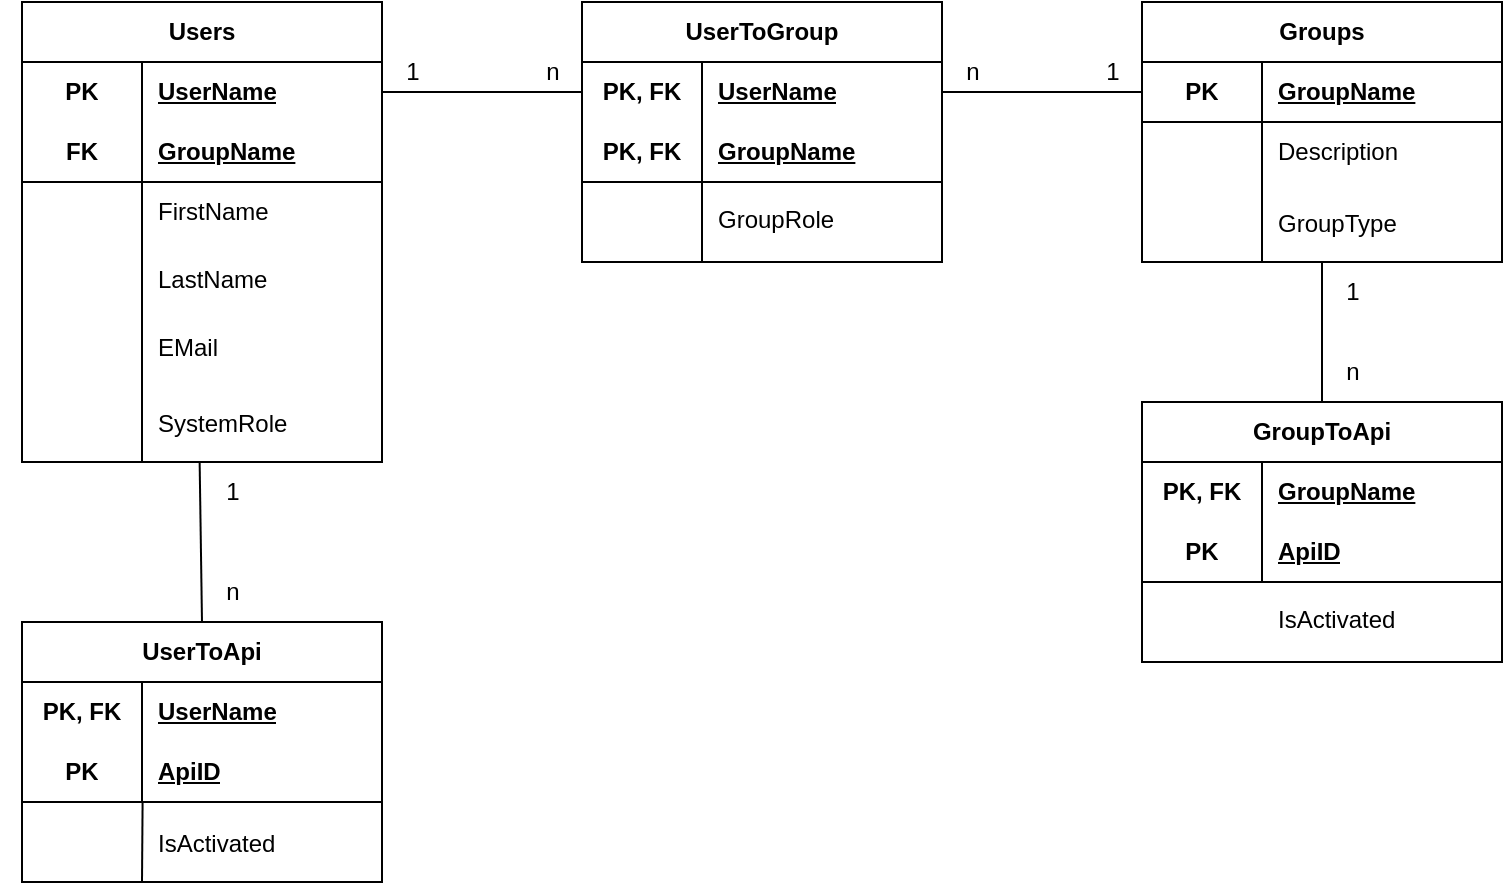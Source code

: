 <mxfile version="28.2.0">
  <diagram name="Seite-1" id="WK_y4hgnSVKQbexAFptB">
    <mxGraphModel dx="1094" dy="546" grid="1" gridSize="10" guides="1" tooltips="1" connect="1" arrows="1" fold="1" page="1" pageScale="1" pageWidth="827" pageHeight="1169" math="0" shadow="0">
      <root>
        <mxCell id="0" />
        <mxCell id="1" parent="0" />
        <mxCell id="ZGhwFyktHHd8K4IDWFem-14" value="Groups" style="shape=table;startSize=30;container=1;collapsible=1;childLayout=tableLayout;fixedRows=1;rowLines=0;fontStyle=1;align=center;resizeLast=1;html=1;whiteSpace=wrap;" parent="1" vertex="1">
          <mxGeometry x="600" y="40" width="180" height="130" as="geometry" />
        </mxCell>
        <mxCell id="ZGhwFyktHHd8K4IDWFem-18" value="" style="shape=tableRow;horizontal=0;startSize=0;swimlaneHead=0;swimlaneBody=0;fillColor=none;collapsible=0;dropTarget=0;points=[[0,0.5],[1,0.5]];portConstraint=eastwest;top=0;left=0;right=0;bottom=1;html=1;" parent="ZGhwFyktHHd8K4IDWFem-14" vertex="1">
          <mxGeometry y="30" width="180" height="30" as="geometry" />
        </mxCell>
        <mxCell id="ZGhwFyktHHd8K4IDWFem-19" value="PK" style="shape=partialRectangle;connectable=0;fillColor=none;top=0;left=0;bottom=0;right=0;fontStyle=1;overflow=hidden;html=1;whiteSpace=wrap;" parent="ZGhwFyktHHd8K4IDWFem-18" vertex="1">
          <mxGeometry width="60" height="30" as="geometry">
            <mxRectangle width="60" height="30" as="alternateBounds" />
          </mxGeometry>
        </mxCell>
        <mxCell id="ZGhwFyktHHd8K4IDWFem-20" value="GroupName" style="shape=partialRectangle;connectable=0;fillColor=none;top=0;left=0;bottom=0;right=0;align=left;spacingLeft=6;fontStyle=5;overflow=hidden;html=1;whiteSpace=wrap;" parent="ZGhwFyktHHd8K4IDWFem-18" vertex="1">
          <mxGeometry x="60" width="120" height="30" as="geometry">
            <mxRectangle width="120" height="30" as="alternateBounds" />
          </mxGeometry>
        </mxCell>
        <mxCell id="ZGhwFyktHHd8K4IDWFem-21" value="" style="shape=tableRow;horizontal=0;startSize=0;swimlaneHead=0;swimlaneBody=0;fillColor=none;collapsible=0;dropTarget=0;points=[[0,0.5],[1,0.5]];portConstraint=eastwest;top=0;left=0;right=0;bottom=0;html=1;" parent="ZGhwFyktHHd8K4IDWFem-14" vertex="1">
          <mxGeometry y="60" width="180" height="30" as="geometry" />
        </mxCell>
        <mxCell id="ZGhwFyktHHd8K4IDWFem-22" value="" style="shape=partialRectangle;connectable=0;fillColor=none;top=0;left=0;bottom=0;right=0;editable=1;overflow=hidden;html=1;whiteSpace=wrap;" parent="ZGhwFyktHHd8K4IDWFem-21" vertex="1">
          <mxGeometry width="60" height="30" as="geometry">
            <mxRectangle width="60" height="30" as="alternateBounds" />
          </mxGeometry>
        </mxCell>
        <mxCell id="ZGhwFyktHHd8K4IDWFem-23" value="Description" style="shape=partialRectangle;connectable=0;fillColor=none;top=0;left=0;bottom=0;right=0;align=left;spacingLeft=6;overflow=hidden;html=1;whiteSpace=wrap;" parent="ZGhwFyktHHd8K4IDWFem-21" vertex="1">
          <mxGeometry x="60" width="120" height="30" as="geometry">
            <mxRectangle width="120" height="30" as="alternateBounds" />
          </mxGeometry>
        </mxCell>
        <mxCell id="ZGhwFyktHHd8K4IDWFem-27" value="GroupToApi" style="shape=table;startSize=30;container=1;collapsible=1;childLayout=tableLayout;fixedRows=1;rowLines=0;fontStyle=1;align=center;resizeLast=1;html=1;whiteSpace=wrap;" parent="1" vertex="1">
          <mxGeometry x="600" y="240" width="180" height="130" as="geometry" />
        </mxCell>
        <mxCell id="ZGhwFyktHHd8K4IDWFem-28" value="" style="shape=tableRow;horizontal=0;startSize=0;swimlaneHead=0;swimlaneBody=0;fillColor=none;collapsible=0;dropTarget=0;points=[[0,0.5],[1,0.5]];portConstraint=eastwest;top=0;left=0;right=0;bottom=0;html=1;" parent="ZGhwFyktHHd8K4IDWFem-27" vertex="1">
          <mxGeometry y="30" width="180" height="30" as="geometry" />
        </mxCell>
        <mxCell id="ZGhwFyktHHd8K4IDWFem-29" value="PK, FK" style="shape=partialRectangle;connectable=0;fillColor=none;top=0;left=0;bottom=0;right=0;fontStyle=1;overflow=hidden;html=1;whiteSpace=wrap;" parent="ZGhwFyktHHd8K4IDWFem-28" vertex="1">
          <mxGeometry width="60" height="30" as="geometry">
            <mxRectangle width="60" height="30" as="alternateBounds" />
          </mxGeometry>
        </mxCell>
        <mxCell id="ZGhwFyktHHd8K4IDWFem-30" value="GroupName" style="shape=partialRectangle;connectable=0;fillColor=none;top=0;left=0;bottom=0;right=0;align=left;spacingLeft=6;fontStyle=5;overflow=hidden;html=1;whiteSpace=wrap;" parent="ZGhwFyktHHd8K4IDWFem-28" vertex="1">
          <mxGeometry x="60" width="120" height="30" as="geometry">
            <mxRectangle width="120" height="30" as="alternateBounds" />
          </mxGeometry>
        </mxCell>
        <mxCell id="ZGhwFyktHHd8K4IDWFem-31" value="" style="shape=tableRow;horizontal=0;startSize=0;swimlaneHead=0;swimlaneBody=0;fillColor=none;collapsible=0;dropTarget=0;points=[[0,0.5],[1,0.5]];portConstraint=eastwest;top=0;left=0;right=0;bottom=1;html=1;" parent="ZGhwFyktHHd8K4IDWFem-27" vertex="1">
          <mxGeometry y="60" width="180" height="30" as="geometry" />
        </mxCell>
        <mxCell id="ZGhwFyktHHd8K4IDWFem-32" value="PK" style="shape=partialRectangle;connectable=0;fillColor=none;top=0;left=0;bottom=0;right=0;fontStyle=1;overflow=hidden;html=1;whiteSpace=wrap;" parent="ZGhwFyktHHd8K4IDWFem-31" vertex="1">
          <mxGeometry width="60" height="30" as="geometry">
            <mxRectangle width="60" height="30" as="alternateBounds" />
          </mxGeometry>
        </mxCell>
        <mxCell id="ZGhwFyktHHd8K4IDWFem-33" value="ApiID" style="shape=partialRectangle;connectable=0;fillColor=none;top=0;left=0;bottom=0;right=0;align=left;spacingLeft=6;fontStyle=5;overflow=hidden;html=1;whiteSpace=wrap;" parent="ZGhwFyktHHd8K4IDWFem-31" vertex="1">
          <mxGeometry x="60" width="120" height="30" as="geometry">
            <mxRectangle width="120" height="30" as="alternateBounds" />
          </mxGeometry>
        </mxCell>
        <mxCell id="ZGhwFyktHHd8K4IDWFem-40" value="UserToApi" style="shape=table;startSize=30;container=1;collapsible=1;childLayout=tableLayout;fixedRows=1;rowLines=0;fontStyle=1;align=center;resizeLast=1;html=1;whiteSpace=wrap;" parent="1" vertex="1">
          <mxGeometry x="40" y="350" width="180" height="130" as="geometry" />
        </mxCell>
        <mxCell id="ZGhwFyktHHd8K4IDWFem-41" value="" style="shape=tableRow;horizontal=0;startSize=0;swimlaneHead=0;swimlaneBody=0;fillColor=none;collapsible=0;dropTarget=0;points=[[0,0.5],[1,0.5]];portConstraint=eastwest;top=0;left=0;right=0;bottom=0;html=1;" parent="ZGhwFyktHHd8K4IDWFem-40" vertex="1">
          <mxGeometry y="30" width="180" height="30" as="geometry" />
        </mxCell>
        <mxCell id="ZGhwFyktHHd8K4IDWFem-42" value="PK, FK" style="shape=partialRectangle;connectable=0;fillColor=none;top=0;left=0;bottom=0;right=0;fontStyle=1;overflow=hidden;html=1;whiteSpace=wrap;" parent="ZGhwFyktHHd8K4IDWFem-41" vertex="1">
          <mxGeometry width="60" height="30" as="geometry">
            <mxRectangle width="60" height="30" as="alternateBounds" />
          </mxGeometry>
        </mxCell>
        <mxCell id="ZGhwFyktHHd8K4IDWFem-43" value="UserName" style="shape=partialRectangle;connectable=0;fillColor=none;top=0;left=0;bottom=0;right=0;align=left;spacingLeft=6;fontStyle=5;overflow=hidden;html=1;whiteSpace=wrap;" parent="ZGhwFyktHHd8K4IDWFem-41" vertex="1">
          <mxGeometry x="60" width="120" height="30" as="geometry">
            <mxRectangle width="120" height="30" as="alternateBounds" />
          </mxGeometry>
        </mxCell>
        <mxCell id="ZGhwFyktHHd8K4IDWFem-44" value="" style="shape=tableRow;horizontal=0;startSize=0;swimlaneHead=0;swimlaneBody=0;fillColor=none;collapsible=0;dropTarget=0;points=[[0,0.5],[1,0.5]];portConstraint=eastwest;top=0;left=0;right=0;bottom=1;html=1;" parent="ZGhwFyktHHd8K4IDWFem-40" vertex="1">
          <mxGeometry y="60" width="180" height="30" as="geometry" />
        </mxCell>
        <mxCell id="ZGhwFyktHHd8K4IDWFem-45" value="PK" style="shape=partialRectangle;connectable=0;fillColor=none;top=0;left=0;bottom=0;right=0;fontStyle=1;overflow=hidden;html=1;whiteSpace=wrap;" parent="ZGhwFyktHHd8K4IDWFem-44" vertex="1">
          <mxGeometry width="60" height="30" as="geometry">
            <mxRectangle width="60" height="30" as="alternateBounds" />
          </mxGeometry>
        </mxCell>
        <mxCell id="ZGhwFyktHHd8K4IDWFem-46" value="ApiID" style="shape=partialRectangle;connectable=0;fillColor=none;top=0;left=0;bottom=0;right=0;align=left;spacingLeft=6;fontStyle=5;overflow=hidden;html=1;whiteSpace=wrap;" parent="ZGhwFyktHHd8K4IDWFem-44" vertex="1">
          <mxGeometry x="60" width="120" height="30" as="geometry">
            <mxRectangle width="120" height="30" as="alternateBounds" />
          </mxGeometry>
        </mxCell>
        <mxCell id="ZGhwFyktHHd8K4IDWFem-50" value="1" style="text;html=1;align=center;verticalAlign=middle;resizable=0;points=[];autosize=1;strokeColor=none;fillColor=none;" parent="1" vertex="1">
          <mxGeometry x="570" y="60" width="30" height="30" as="geometry" />
        </mxCell>
        <mxCell id="ZGhwFyktHHd8K4IDWFem-51" value="n" style="text;html=1;align=center;verticalAlign=middle;resizable=0;points=[];autosize=1;strokeColor=none;fillColor=none;" parent="1" vertex="1">
          <mxGeometry x="130" y="320" width="30" height="30" as="geometry" />
        </mxCell>
        <mxCell id="ZGhwFyktHHd8K4IDWFem-52" value="" style="endArrow=none;html=1;rounded=0;exitX=0.5;exitY=0;exitDx=0;exitDy=0;entryX=0.549;entryY=1.001;entryDx=0;entryDy=0;entryPerimeter=0;" parent="1" source="ZGhwFyktHHd8K4IDWFem-40" target="6MtYFf-9NV9M3h2M3-Kd-12" edge="1">
          <mxGeometry width="50" height="50" relative="1" as="geometry">
            <mxPoint x="290" y="100" as="sourcePoint" />
            <mxPoint x="130" y="220" as="targetPoint" />
          </mxGeometry>
        </mxCell>
        <mxCell id="ZGhwFyktHHd8K4IDWFem-53" value="" style="endArrow=none;html=1;rounded=0;exitX=1;exitY=0.5;exitDx=0;exitDy=0;entryX=0;entryY=0.5;entryDx=0;entryDy=0;" parent="1" source="6MtYFf-9NV9M3h2M3-Kd-2" target="ZGhwFyktHHd8K4IDWFem-18" edge="1">
          <mxGeometry width="50" height="50" relative="1" as="geometry">
            <mxPoint x="370" y="180" as="sourcePoint" />
            <mxPoint x="270" y="180" as="targetPoint" />
          </mxGeometry>
        </mxCell>
        <mxCell id="ZGhwFyktHHd8K4IDWFem-54" value="1" style="text;html=1;align=center;verticalAlign=middle;resizable=0;points=[];autosize=1;strokeColor=none;fillColor=none;" parent="1" vertex="1">
          <mxGeometry x="690" y="170" width="30" height="30" as="geometry" />
        </mxCell>
        <mxCell id="ZGhwFyktHHd8K4IDWFem-55" value="1" style="text;html=1;align=center;verticalAlign=middle;resizable=0;points=[];autosize=1;strokeColor=none;fillColor=none;" parent="1" vertex="1">
          <mxGeometry x="220" y="60" width="30" height="30" as="geometry" />
        </mxCell>
        <mxCell id="ZGhwFyktHHd8K4IDWFem-56" value="n" style="text;html=1;align=center;verticalAlign=middle;resizable=0;points=[];autosize=1;strokeColor=none;fillColor=none;" parent="1" vertex="1">
          <mxGeometry x="290" y="60" width="30" height="30" as="geometry" />
        </mxCell>
        <mxCell id="ZGhwFyktHHd8K4IDWFem-57" value="n" style="text;html=1;align=center;verticalAlign=middle;resizable=0;points=[];autosize=1;strokeColor=none;fillColor=none;" parent="1" vertex="1">
          <mxGeometry x="690" y="210" width="30" height="30" as="geometry" />
        </mxCell>
        <mxCell id="6MtYFf-9NV9M3h2M3-Kd-9" value="1" style="text;html=1;align=center;verticalAlign=middle;resizable=0;points=[];autosize=1;strokeColor=none;fillColor=none;" parent="1" vertex="1">
          <mxGeometry x="130" y="270" width="30" height="30" as="geometry" />
        </mxCell>
        <mxCell id="6MtYFf-9NV9M3h2M3-Kd-10" value="n" style="text;html=1;align=center;verticalAlign=middle;resizable=0;points=[];autosize=1;strokeColor=none;fillColor=none;" parent="1" vertex="1">
          <mxGeometry x="500" y="60" width="30" height="30" as="geometry" />
        </mxCell>
        <mxCell id="6MtYFf-9NV9M3h2M3-Kd-18" value="" style="group" parent="1" vertex="1" connectable="0">
          <mxGeometry x="30" y="40" width="190" height="230.003" as="geometry" />
        </mxCell>
        <mxCell id="ZGhwFyktHHd8K4IDWFem-1" value="Users" style="shape=table;startSize=30;container=1;collapsible=1;childLayout=tableLayout;fixedRows=1;rowLines=0;fontStyle=1;align=center;resizeLast=1;html=1;whiteSpace=wrap;" parent="6MtYFf-9NV9M3h2M3-Kd-18" vertex="1">
          <mxGeometry x="10" width="180" height="230.0" as="geometry" />
        </mxCell>
        <mxCell id="ZGhwFyktHHd8K4IDWFem-2" value="" style="shape=tableRow;horizontal=0;startSize=0;swimlaneHead=0;swimlaneBody=0;fillColor=none;collapsible=0;dropTarget=0;points=[[0,0.5],[1,0.5]];portConstraint=eastwest;top=0;left=0;right=0;bottom=0;html=1;" parent="ZGhwFyktHHd8K4IDWFem-1" vertex="1">
          <mxGeometry y="30" width="180" height="30" as="geometry" />
        </mxCell>
        <mxCell id="ZGhwFyktHHd8K4IDWFem-3" value="PK" style="shape=partialRectangle;connectable=0;fillColor=none;top=0;left=0;bottom=0;right=0;fontStyle=1;overflow=hidden;html=1;whiteSpace=wrap;" parent="ZGhwFyktHHd8K4IDWFem-2" vertex="1">
          <mxGeometry width="60" height="30" as="geometry">
            <mxRectangle width="60" height="30" as="alternateBounds" />
          </mxGeometry>
        </mxCell>
        <mxCell id="ZGhwFyktHHd8K4IDWFem-4" value="UserName" style="shape=partialRectangle;connectable=0;fillColor=none;top=0;left=0;bottom=0;right=0;align=left;spacingLeft=6;fontStyle=5;overflow=hidden;html=1;whiteSpace=wrap;" parent="ZGhwFyktHHd8K4IDWFem-2" vertex="1">
          <mxGeometry x="60" width="120" height="30" as="geometry">
            <mxRectangle width="120" height="30" as="alternateBounds" />
          </mxGeometry>
        </mxCell>
        <mxCell id="ZGhwFyktHHd8K4IDWFem-5" value="" style="shape=tableRow;horizontal=0;startSize=0;swimlaneHead=0;swimlaneBody=0;fillColor=none;collapsible=0;dropTarget=0;points=[[0,0.5],[1,0.5]];portConstraint=eastwest;top=0;left=0;right=0;bottom=1;html=1;" parent="ZGhwFyktHHd8K4IDWFem-1" vertex="1">
          <mxGeometry y="60" width="180" height="30" as="geometry" />
        </mxCell>
        <mxCell id="ZGhwFyktHHd8K4IDWFem-6" value="FK" style="shape=partialRectangle;connectable=0;fillColor=none;top=0;left=0;bottom=0;right=0;fontStyle=1;overflow=hidden;html=1;whiteSpace=wrap;" parent="ZGhwFyktHHd8K4IDWFem-5" vertex="1">
          <mxGeometry width="60" height="30" as="geometry">
            <mxRectangle width="60" height="30" as="alternateBounds" />
          </mxGeometry>
        </mxCell>
        <mxCell id="ZGhwFyktHHd8K4IDWFem-7" value="GroupName" style="shape=partialRectangle;connectable=0;fillColor=none;top=0;left=0;bottom=0;right=0;align=left;spacingLeft=6;fontStyle=5;overflow=hidden;html=1;whiteSpace=wrap;" parent="ZGhwFyktHHd8K4IDWFem-5" vertex="1">
          <mxGeometry x="60" width="120" height="30" as="geometry">
            <mxRectangle width="120" height="30" as="alternateBounds" />
          </mxGeometry>
        </mxCell>
        <mxCell id="ZGhwFyktHHd8K4IDWFem-8" value="" style="shape=tableRow;horizontal=0;startSize=0;swimlaneHead=0;swimlaneBody=0;fillColor=none;collapsible=0;dropTarget=0;points=[[0,0.5],[1,0.5]];portConstraint=eastwest;top=0;left=0;right=0;bottom=0;html=1;" parent="ZGhwFyktHHd8K4IDWFem-1" vertex="1">
          <mxGeometry y="90" width="180" height="30" as="geometry" />
        </mxCell>
        <mxCell id="ZGhwFyktHHd8K4IDWFem-9" value="" style="shape=partialRectangle;connectable=0;fillColor=none;top=0;left=0;bottom=0;right=0;editable=1;overflow=hidden;html=1;whiteSpace=wrap;" parent="ZGhwFyktHHd8K4IDWFem-8" vertex="1">
          <mxGeometry width="60" height="30" as="geometry">
            <mxRectangle width="60" height="30" as="alternateBounds" />
          </mxGeometry>
        </mxCell>
        <mxCell id="ZGhwFyktHHd8K4IDWFem-10" value="FirstName" style="shape=partialRectangle;connectable=0;fillColor=none;top=0;left=0;bottom=0;right=0;align=left;spacingLeft=6;overflow=hidden;html=1;whiteSpace=wrap;" parent="ZGhwFyktHHd8K4IDWFem-8" vertex="1">
          <mxGeometry x="60" width="120" height="30" as="geometry">
            <mxRectangle width="120" height="30" as="alternateBounds" />
          </mxGeometry>
        </mxCell>
        <mxCell id="6MtYFf-9NV9M3h2M3-Kd-12" value="" style="shape=tableRow;horizontal=0;startSize=0;swimlaneHead=0;swimlaneBody=0;fillColor=none;collapsible=0;dropTarget=0;points=[[0,0.5],[1,0.5]];portConstraint=eastwest;top=0;left=0;right=0;bottom=0;html=1;" parent="6MtYFf-9NV9M3h2M3-Kd-18" vertex="1">
          <mxGeometry y="191.667" width="180" height="38.333" as="geometry" />
        </mxCell>
        <mxCell id="6MtYFf-9NV9M3h2M3-Kd-13" value="" style="shape=partialRectangle;connectable=0;fillColor=none;top=0;left=0;bottom=0;right=0;editable=1;overflow=hidden;html=1;whiteSpace=wrap;" parent="6MtYFf-9NV9M3h2M3-Kd-12" vertex="1">
          <mxGeometry x="10" width="60" height="38.333" as="geometry">
            <mxRectangle width="60" height="30" as="alternateBounds" />
          </mxGeometry>
        </mxCell>
        <mxCell id="6MtYFf-9NV9M3h2M3-Kd-14" value="LastName" style="shape=partialRectangle;connectable=0;fillColor=none;top=0;left=0;bottom=0;right=0;align=left;spacingLeft=6;overflow=hidden;html=1;whiteSpace=wrap;" parent="6MtYFf-9NV9M3h2M3-Kd-18" vertex="1">
          <mxGeometry x="70" y="120.003" width="120" height="38.333" as="geometry">
            <mxRectangle width="120" height="30" as="alternateBounds" />
          </mxGeometry>
        </mxCell>
        <mxCell id="6MtYFf-9NV9M3h2M3-Kd-15" value="EMail" style="shape=partialRectangle;connectable=0;fillColor=none;top=0;left=0;bottom=0;right=0;align=left;spacingLeft=6;overflow=hidden;html=1;whiteSpace=wrap;" parent="6MtYFf-9NV9M3h2M3-Kd-18" vertex="1">
          <mxGeometry x="70" y="153.337" width="120" height="38.333" as="geometry">
            <mxRectangle width="120" height="30" as="alternateBounds" />
          </mxGeometry>
        </mxCell>
        <mxCell id="6MtYFf-9NV9M3h2M3-Kd-16" value="" style="endArrow=none;html=1;rounded=0;" parent="6MtYFf-9NV9M3h2M3-Kd-18" edge="1">
          <mxGeometry width="50" height="50" relative="1" as="geometry">
            <mxPoint x="70" y="120" as="sourcePoint" />
            <mxPoint x="70" y="230.0" as="targetPoint" />
          </mxGeometry>
        </mxCell>
        <mxCell id="6MtYFf-9NV9M3h2M3-Kd-17" value="" style="shape=partialRectangle;connectable=0;fillColor=none;top=0;left=0;bottom=0;right=0;editable=1;overflow=hidden;html=1;whiteSpace=wrap;" parent="6MtYFf-9NV9M3h2M3-Kd-18" vertex="1">
          <mxGeometry x="10" y="153.333" width="60" height="38.333" as="geometry">
            <mxRectangle width="60" height="30" as="alternateBounds" />
          </mxGeometry>
        </mxCell>
        <mxCell id="6MtYFf-9NV9M3h2M3-Kd-21" value="SystemRole" style="shape=partialRectangle;connectable=0;fillColor=none;top=0;left=0;bottom=0;right=0;align=left;spacingLeft=6;overflow=hidden;html=1;whiteSpace=wrap;" parent="6MtYFf-9NV9M3h2M3-Kd-18" vertex="1">
          <mxGeometry x="70" y="191.67" width="120" height="38.333" as="geometry">
            <mxRectangle width="120" height="30" as="alternateBounds" />
          </mxGeometry>
        </mxCell>
        <mxCell id="6MtYFf-9NV9M3h2M3-Kd-19" value="" style="endArrow=none;html=1;rounded=0;exitX=1;exitY=0.5;exitDx=0;exitDy=0;entryX=0;entryY=0.5;entryDx=0;entryDy=0;" parent="1" source="ZGhwFyktHHd8K4IDWFem-2" target="6MtYFf-9NV9M3h2M3-Kd-2" edge="1">
          <mxGeometry width="50" height="50" relative="1" as="geometry">
            <mxPoint x="550" y="130" as="sourcePoint" />
            <mxPoint x="650" y="130" as="targetPoint" />
          </mxGeometry>
        </mxCell>
        <mxCell id="6MtYFf-9NV9M3h2M3-Kd-20" value="" style="endArrow=none;html=1;rounded=0;exitX=0.5;exitY=0;exitDx=0;exitDy=0;entryX=0.5;entryY=1;entryDx=0;entryDy=0;" parent="1" source="ZGhwFyktHHd8K4IDWFem-27" target="ZGhwFyktHHd8K4IDWFem-14" edge="1">
          <mxGeometry width="50" height="50" relative="1" as="geometry">
            <mxPoint x="130" y="330" as="sourcePoint" />
            <mxPoint x="670" y="170" as="targetPoint" />
          </mxGeometry>
        </mxCell>
        <mxCell id="6MtYFf-9NV9M3h2M3-Kd-22" value="" style="shape=partialRectangle;connectable=0;fillColor=none;top=0;left=0;bottom=0;right=0;editable=1;overflow=hidden;html=1;whiteSpace=wrap;" parent="1" vertex="1">
          <mxGeometry x="40" y="441.67" width="60" height="38.333" as="geometry">
            <mxRectangle width="60" height="30" as="alternateBounds" />
          </mxGeometry>
        </mxCell>
        <mxCell id="6MtYFf-9NV9M3h2M3-Kd-23" value="IsActivated" style="shape=partialRectangle;connectable=0;fillColor=none;top=0;left=0;bottom=0;right=0;align=left;spacingLeft=6;overflow=hidden;html=1;whiteSpace=wrap;" parent="1" vertex="1">
          <mxGeometry x="100" y="441.67" width="120" height="38.333" as="geometry">
            <mxRectangle width="120" height="30" as="alternateBounds" />
          </mxGeometry>
        </mxCell>
        <mxCell id="6MtYFf-9NV9M3h2M3-Kd-24" value="" style="endArrow=none;html=1;rounded=0;entryX=0.335;entryY=0.996;entryDx=0;entryDy=0;entryPerimeter=0;" parent="1" target="ZGhwFyktHHd8K4IDWFem-44" edge="1">
          <mxGeometry width="50" height="50" relative="1" as="geometry">
            <mxPoint x="100" y="480" as="sourcePoint" />
            <mxPoint x="380" y="320" as="targetPoint" />
          </mxGeometry>
        </mxCell>
        <mxCell id="6MtYFf-9NV9M3h2M3-Kd-25" value="" style="shape=partialRectangle;connectable=0;fillColor=none;top=0;left=0;bottom=0;right=0;editable=1;overflow=hidden;html=1;whiteSpace=wrap;" parent="1" vertex="1">
          <mxGeometry x="600" y="291.67" width="60" height="38.333" as="geometry">
            <mxRectangle width="60" height="30" as="alternateBounds" />
          </mxGeometry>
        </mxCell>
        <mxCell id="6MtYFf-9NV9M3h2M3-Kd-26" value="IsActivated" style="shape=partialRectangle;connectable=0;fillColor=none;top=0;left=0;bottom=0;right=0;align=left;spacingLeft=6;overflow=hidden;html=1;whiteSpace=wrap;" parent="1" vertex="1">
          <mxGeometry x="660" y="330.0" width="120" height="38.333" as="geometry">
            <mxRectangle width="120" height="30" as="alternateBounds" />
          </mxGeometry>
        </mxCell>
        <mxCell id="6MtYFf-9NV9M3h2M3-Kd-27" value="" style="endArrow=none;html=1;rounded=0;entryX=0.335;entryY=0.996;entryDx=0;entryDy=0;entryPerimeter=0;" parent="1" edge="1">
          <mxGeometry width="50" height="50" relative="1" as="geometry">
            <mxPoint x="660" y="330" as="sourcePoint" />
            <mxPoint x="660" y="290" as="targetPoint" />
          </mxGeometry>
        </mxCell>
        <mxCell id="FmQmTQ1x5sn-keLqgHB--5" value="" style="group" vertex="1" connectable="0" parent="1">
          <mxGeometry x="320" y="40" width="180" height="130" as="geometry" />
        </mxCell>
        <mxCell id="6MtYFf-9NV9M3h2M3-Kd-1" value="UserToGroup" style="shape=table;startSize=30;container=1;collapsible=1;childLayout=tableLayout;fixedRows=1;rowLines=0;fontStyle=1;align=center;resizeLast=1;html=1;whiteSpace=wrap;" parent="FmQmTQ1x5sn-keLqgHB--5" vertex="1">
          <mxGeometry width="180" height="130" as="geometry" />
        </mxCell>
        <mxCell id="6MtYFf-9NV9M3h2M3-Kd-2" value="" style="shape=tableRow;horizontal=0;startSize=0;swimlaneHead=0;swimlaneBody=0;fillColor=none;collapsible=0;dropTarget=0;points=[[0,0.5],[1,0.5]];portConstraint=eastwest;top=0;left=0;right=0;bottom=0;html=1;" parent="6MtYFf-9NV9M3h2M3-Kd-1" vertex="1">
          <mxGeometry y="30" width="180" height="30" as="geometry" />
        </mxCell>
        <mxCell id="6MtYFf-9NV9M3h2M3-Kd-3" value="PK, FK" style="shape=partialRectangle;connectable=0;fillColor=none;top=0;left=0;bottom=0;right=0;fontStyle=1;overflow=hidden;html=1;whiteSpace=wrap;" parent="6MtYFf-9NV9M3h2M3-Kd-2" vertex="1">
          <mxGeometry width="60" height="30" as="geometry">
            <mxRectangle width="60" height="30" as="alternateBounds" />
          </mxGeometry>
        </mxCell>
        <mxCell id="6MtYFf-9NV9M3h2M3-Kd-4" value="UserName" style="shape=partialRectangle;connectable=0;fillColor=none;top=0;left=0;bottom=0;right=0;align=left;spacingLeft=6;fontStyle=5;overflow=hidden;html=1;whiteSpace=wrap;" parent="6MtYFf-9NV9M3h2M3-Kd-2" vertex="1">
          <mxGeometry x="60" width="120" height="30" as="geometry">
            <mxRectangle width="120" height="30" as="alternateBounds" />
          </mxGeometry>
        </mxCell>
        <mxCell id="6MtYFf-9NV9M3h2M3-Kd-5" value="" style="shape=tableRow;horizontal=0;startSize=0;swimlaneHead=0;swimlaneBody=0;fillColor=none;collapsible=0;dropTarget=0;points=[[0,0.5],[1,0.5]];portConstraint=eastwest;top=0;left=0;right=0;bottom=1;html=1;" parent="6MtYFf-9NV9M3h2M3-Kd-1" vertex="1">
          <mxGeometry y="60" width="180" height="30" as="geometry" />
        </mxCell>
        <mxCell id="6MtYFf-9NV9M3h2M3-Kd-6" value="PK, FK" style="shape=partialRectangle;connectable=0;fillColor=none;top=0;left=0;bottom=0;right=0;fontStyle=1;overflow=hidden;html=1;whiteSpace=wrap;" parent="6MtYFf-9NV9M3h2M3-Kd-5" vertex="1">
          <mxGeometry width="60" height="30" as="geometry">
            <mxRectangle width="60" height="30" as="alternateBounds" />
          </mxGeometry>
        </mxCell>
        <mxCell id="6MtYFf-9NV9M3h2M3-Kd-7" value="GroupName" style="shape=partialRectangle;connectable=0;fillColor=none;top=0;left=0;bottom=0;right=0;align=left;spacingLeft=6;fontStyle=5;overflow=hidden;html=1;whiteSpace=wrap;" parent="6MtYFf-9NV9M3h2M3-Kd-5" vertex="1">
          <mxGeometry x="60" width="120" height="30" as="geometry">
            <mxRectangle width="120" height="30" as="alternateBounds" />
          </mxGeometry>
        </mxCell>
        <mxCell id="FmQmTQ1x5sn-keLqgHB--3" value="GroupRole" style="shape=partialRectangle;connectable=0;fillColor=none;top=0;left=0;bottom=0;right=0;align=left;spacingLeft=6;overflow=hidden;html=1;whiteSpace=wrap;" vertex="1" parent="FmQmTQ1x5sn-keLqgHB--5">
          <mxGeometry x="60" y="90" width="120" height="38.333" as="geometry">
            <mxRectangle width="120" height="30" as="alternateBounds" />
          </mxGeometry>
        </mxCell>
        <mxCell id="FmQmTQ1x5sn-keLqgHB--4" value="" style="endArrow=none;html=1;rounded=0;" edge="1" parent="FmQmTQ1x5sn-keLqgHB--5">
          <mxGeometry width="50" height="50" relative="1" as="geometry">
            <mxPoint x="60" y="130" as="sourcePoint" />
            <mxPoint x="60" y="90" as="targetPoint" />
          </mxGeometry>
        </mxCell>
        <mxCell id="FmQmTQ1x5sn-keLqgHB--7" value="GroupType" style="shape=partialRectangle;connectable=0;fillColor=none;top=0;left=0;bottom=0;right=0;align=left;spacingLeft=6;overflow=hidden;html=1;whiteSpace=wrap;" vertex="1" parent="1">
          <mxGeometry x="660" y="131.67" width="120" height="38.333" as="geometry">
            <mxRectangle width="120" height="30" as="alternateBounds" />
          </mxGeometry>
        </mxCell>
        <mxCell id="FmQmTQ1x5sn-keLqgHB--8" value="" style="endArrow=none;html=1;rounded=0;" edge="1" parent="1">
          <mxGeometry width="50" height="50" relative="1" as="geometry">
            <mxPoint x="660" y="170" as="sourcePoint" />
            <mxPoint x="660" y="130" as="targetPoint" />
          </mxGeometry>
        </mxCell>
      </root>
    </mxGraphModel>
  </diagram>
</mxfile>
